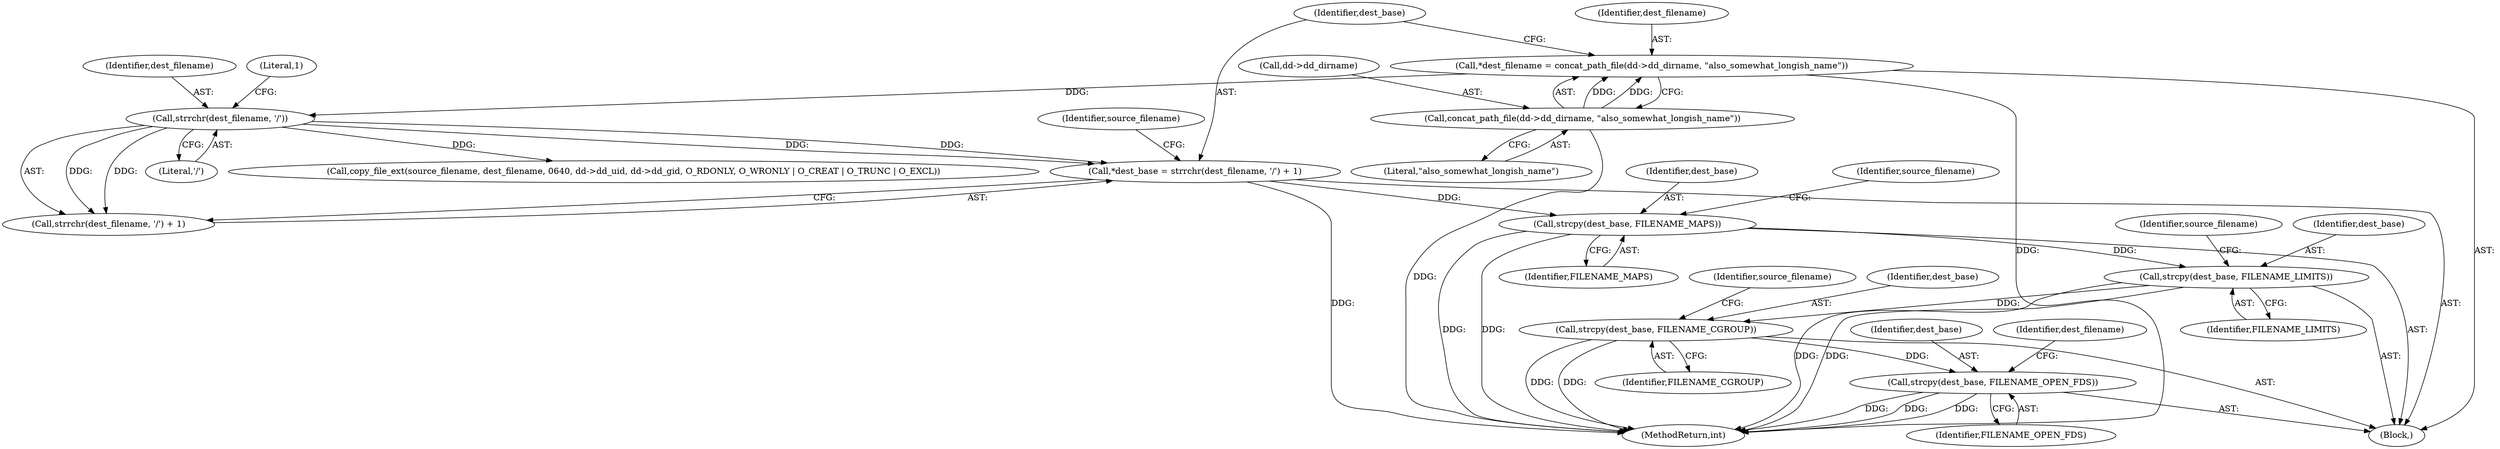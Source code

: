 digraph "0_abrt_8939398b82006ba1fec4ed491339fc075f43fc7c_1@API" {
"1000695" [label="(Call,strcpy(dest_base, FILENAME_MAPS))"];
"1000683" [label="(Call,*dest_base = strrchr(dest_filename, '/') + 1)"];
"1000686" [label="(Call,strrchr(dest_filename, '/'))"];
"1000675" [label="(Call,*dest_filename = concat_path_file(dd->dd_dirname, \"also_somewhat_longish_name\"))"];
"1000677" [label="(Call,concat_path_file(dd->dd_dirname, \"also_somewhat_longish_name\"))"];
"1000721" [label="(Call,strcpy(dest_base, FILENAME_LIMITS))"];
"1000747" [label="(Call,strcpy(dest_base, FILENAME_CGROUP))"];
"1000768" [label="(Call,strcpy(dest_base, FILENAME_OPEN_FDS))"];
"1000678" [label="(Call,dd->dd_dirname)"];
"1000681" [label="(Literal,\"also_somewhat_longish_name\")"];
"1000749" [label="(Identifier,FILENAME_CGROUP)"];
"1000696" [label="(Identifier,dest_base)"];
"1000686" [label="(Call,strrchr(dest_filename, '/'))"];
"1000769" [label="(Identifier,dest_base)"];
"1000685" [label="(Call,strrchr(dest_filename, '/') + 1)"];
"1000772" [label="(Identifier,dest_filename)"];
"1000684" [label="(Identifier,dest_base)"];
"1001228" [label="(MethodReturn,int)"];
"1000683" [label="(Call,*dest_base = strrchr(dest_filename, '/') + 1)"];
"1000723" [label="(Identifier,FILENAME_LIMITS)"];
"1000692" [label="(Identifier,source_filename)"];
"1000650" [label="(Block,)"];
"1000722" [label="(Identifier,dest_base)"];
"1000768" [label="(Call,strcpy(dest_base, FILENAME_OPEN_FDS))"];
"1000770" [label="(Identifier,FILENAME_OPEN_FDS)"];
"1000695" [label="(Call,strcpy(dest_base, FILENAME_MAPS))"];
"1000697" [label="(Identifier,FILENAME_MAPS)"];
"1000675" [label="(Call,*dest_filename = concat_path_file(dd->dd_dirname, \"also_somewhat_longish_name\"))"];
"1000747" [label="(Call,strcpy(dest_base, FILENAME_CGROUP))"];
"1000676" [label="(Identifier,dest_filename)"];
"1000688" [label="(Literal,'/')"];
"1000751" [label="(Identifier,source_filename)"];
"1000698" [label="(Call,copy_file_ext(source_filename, dest_filename, 0640, dd->dd_uid, dd->dd_gid, O_RDONLY, O_WRONLY | O_CREAT | O_TRUNC | O_EXCL))"];
"1000699" [label="(Identifier,source_filename)"];
"1000725" [label="(Identifier,source_filename)"];
"1000687" [label="(Identifier,dest_filename)"];
"1000721" [label="(Call,strcpy(dest_base, FILENAME_LIMITS))"];
"1000748" [label="(Identifier,dest_base)"];
"1000677" [label="(Call,concat_path_file(dd->dd_dirname, \"also_somewhat_longish_name\"))"];
"1000689" [label="(Literal,1)"];
"1000695" -> "1000650"  [label="AST: "];
"1000695" -> "1000697"  [label="CFG: "];
"1000696" -> "1000695"  [label="AST: "];
"1000697" -> "1000695"  [label="AST: "];
"1000699" -> "1000695"  [label="CFG: "];
"1000695" -> "1001228"  [label="DDG: "];
"1000695" -> "1001228"  [label="DDG: "];
"1000683" -> "1000695"  [label="DDG: "];
"1000695" -> "1000721"  [label="DDG: "];
"1000683" -> "1000650"  [label="AST: "];
"1000683" -> "1000685"  [label="CFG: "];
"1000684" -> "1000683"  [label="AST: "];
"1000685" -> "1000683"  [label="AST: "];
"1000692" -> "1000683"  [label="CFG: "];
"1000683" -> "1001228"  [label="DDG: "];
"1000686" -> "1000683"  [label="DDG: "];
"1000686" -> "1000683"  [label="DDG: "];
"1000686" -> "1000685"  [label="AST: "];
"1000686" -> "1000688"  [label="CFG: "];
"1000687" -> "1000686"  [label="AST: "];
"1000688" -> "1000686"  [label="AST: "];
"1000689" -> "1000686"  [label="CFG: "];
"1000686" -> "1000685"  [label="DDG: "];
"1000686" -> "1000685"  [label="DDG: "];
"1000675" -> "1000686"  [label="DDG: "];
"1000686" -> "1000698"  [label="DDG: "];
"1000675" -> "1000650"  [label="AST: "];
"1000675" -> "1000677"  [label="CFG: "];
"1000676" -> "1000675"  [label="AST: "];
"1000677" -> "1000675"  [label="AST: "];
"1000684" -> "1000675"  [label="CFG: "];
"1000675" -> "1001228"  [label="DDG: "];
"1000677" -> "1000675"  [label="DDG: "];
"1000677" -> "1000675"  [label="DDG: "];
"1000677" -> "1000681"  [label="CFG: "];
"1000678" -> "1000677"  [label="AST: "];
"1000681" -> "1000677"  [label="AST: "];
"1000677" -> "1001228"  [label="DDG: "];
"1000721" -> "1000650"  [label="AST: "];
"1000721" -> "1000723"  [label="CFG: "];
"1000722" -> "1000721"  [label="AST: "];
"1000723" -> "1000721"  [label="AST: "];
"1000725" -> "1000721"  [label="CFG: "];
"1000721" -> "1001228"  [label="DDG: "];
"1000721" -> "1001228"  [label="DDG: "];
"1000721" -> "1000747"  [label="DDG: "];
"1000747" -> "1000650"  [label="AST: "];
"1000747" -> "1000749"  [label="CFG: "];
"1000748" -> "1000747"  [label="AST: "];
"1000749" -> "1000747"  [label="AST: "];
"1000751" -> "1000747"  [label="CFG: "];
"1000747" -> "1001228"  [label="DDG: "];
"1000747" -> "1001228"  [label="DDG: "];
"1000747" -> "1000768"  [label="DDG: "];
"1000768" -> "1000650"  [label="AST: "];
"1000768" -> "1000770"  [label="CFG: "];
"1000769" -> "1000768"  [label="AST: "];
"1000770" -> "1000768"  [label="AST: "];
"1000772" -> "1000768"  [label="CFG: "];
"1000768" -> "1001228"  [label="DDG: "];
"1000768" -> "1001228"  [label="DDG: "];
"1000768" -> "1001228"  [label="DDG: "];
}

